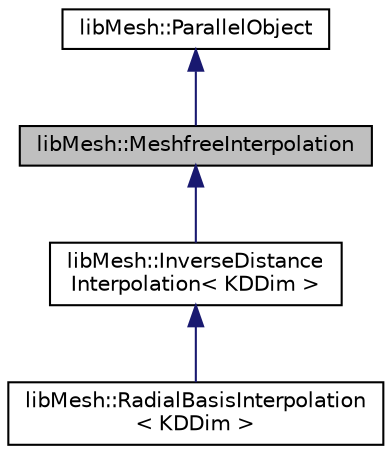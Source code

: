 digraph "libMesh::MeshfreeInterpolation"
{
 // INTERACTIVE_SVG=YES
  edge [fontname="Helvetica",fontsize="10",labelfontname="Helvetica",labelfontsize="10"];
  node [fontname="Helvetica",fontsize="10",shape=record];
  Node1 [label="libMesh::MeshfreeInterpolation",height=0.2,width=0.4,color="black", fillcolor="grey75", style="filled" fontcolor="black"];
  Node2 -> Node1 [dir="back",color="midnightblue",fontsize="10",style="solid",fontname="Helvetica"];
  Node2 [label="libMesh::ParallelObject",height=0.2,width=0.4,color="black", fillcolor="white", style="filled",URL="$classlibMesh_1_1ParallelObject.html",tooltip="An object whose state is distributed along a set of processors. "];
  Node1 -> Node3 [dir="back",color="midnightblue",fontsize="10",style="solid",fontname="Helvetica"];
  Node3 [label="libMesh::InverseDistance\lInterpolation\< KDDim \>",height=0.2,width=0.4,color="black", fillcolor="white", style="filled",URL="$classlibMesh_1_1InverseDistanceInterpolation.html",tooltip="Inverse distance interpolation. "];
  Node3 -> Node4 [dir="back",color="midnightblue",fontsize="10",style="solid",fontname="Helvetica"];
  Node4 [label="libMesh::RadialBasisInterpolation\l\< KDDim \>",height=0.2,width=0.4,color="black", fillcolor="white", style="filled",URL="$classlibMesh_1_1RadialBasisInterpolation.html",tooltip="Radial Basis Function interpolation. "];
}
